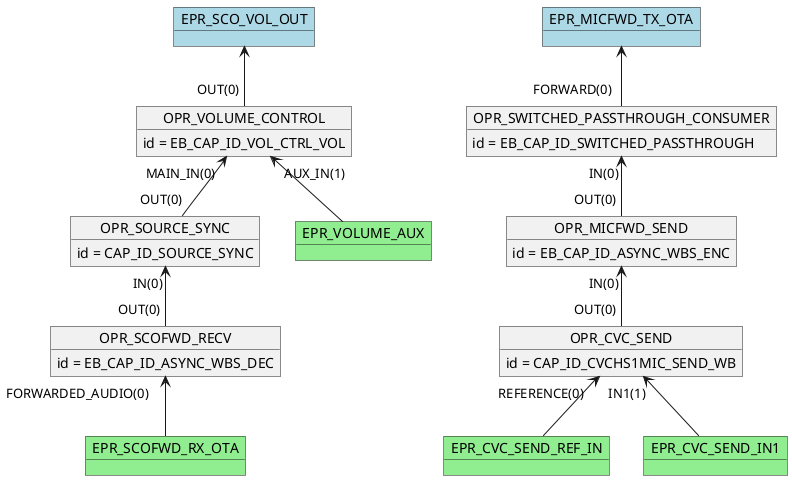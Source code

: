 @startuml

    object OPR_SCOFWD_RECV
    OPR_SCOFWD_RECV : id = EB_CAP_ID_ASYNC_WBS_DEC
    object OPR_SOURCE_SYNC
    OPR_SOURCE_SYNC : id = CAP_ID_SOURCE_SYNC
    object OPR_VOLUME_CONTROL
    OPR_VOLUME_CONTROL : id = EB_CAP_ID_VOL_CTRL_VOL
    object OPR_CVC_SEND
    OPR_CVC_SEND : id = CAP_ID_CVCHS1MIC_SEND_WB
    object OPR_MICFWD_SEND
    OPR_MICFWD_SEND : id = EB_CAP_ID_ASYNC_WBS_ENC
    object OPR_SWITCHED_PASSTHROUGH_CONSUMER
    OPR_SWITCHED_PASSTHROUGH_CONSUMER : id = EB_CAP_ID_SWITCHED_PASSTHROUGH
    OPR_SOURCE_SYNC "IN(0)"<-- "OUT(0)" OPR_SCOFWD_RECV
    OPR_VOLUME_CONTROL "MAIN_IN(0)"<-- "OUT(0)" OPR_SOURCE_SYNC
    OPR_MICFWD_SEND "IN(0)"<-- "OUT(0)" OPR_CVC_SEND
    OPR_SWITCHED_PASSTHROUGH_CONSUMER "IN(0)"<-- "OUT(0)" OPR_MICFWD_SEND
    object EPR_SCOFWD_RX_OTA #lightgreen
    OPR_SCOFWD_RECV "FORWARDED_AUDIO(0)" <-- EPR_SCOFWD_RX_OTA
    object EPR_VOLUME_AUX #lightgreen
    OPR_VOLUME_CONTROL "AUX_IN(1)" <-- EPR_VOLUME_AUX
    object EPR_CVC_SEND_REF_IN #lightgreen
    OPR_CVC_SEND "REFERENCE(0)" <-- EPR_CVC_SEND_REF_IN
    object EPR_CVC_SEND_IN1 #lightgreen
    OPR_CVC_SEND "IN1(1)" <-- EPR_CVC_SEND_IN1
    object EPR_MICFWD_TX_OTA #lightblue
    EPR_MICFWD_TX_OTA <-- "FORWARD(0)" OPR_SWITCHED_PASSTHROUGH_CONSUMER
    object EPR_SCO_VOL_OUT #lightblue
    EPR_SCO_VOL_OUT <-- "OUT(0)" OPR_VOLUME_CONTROL
@enduml
